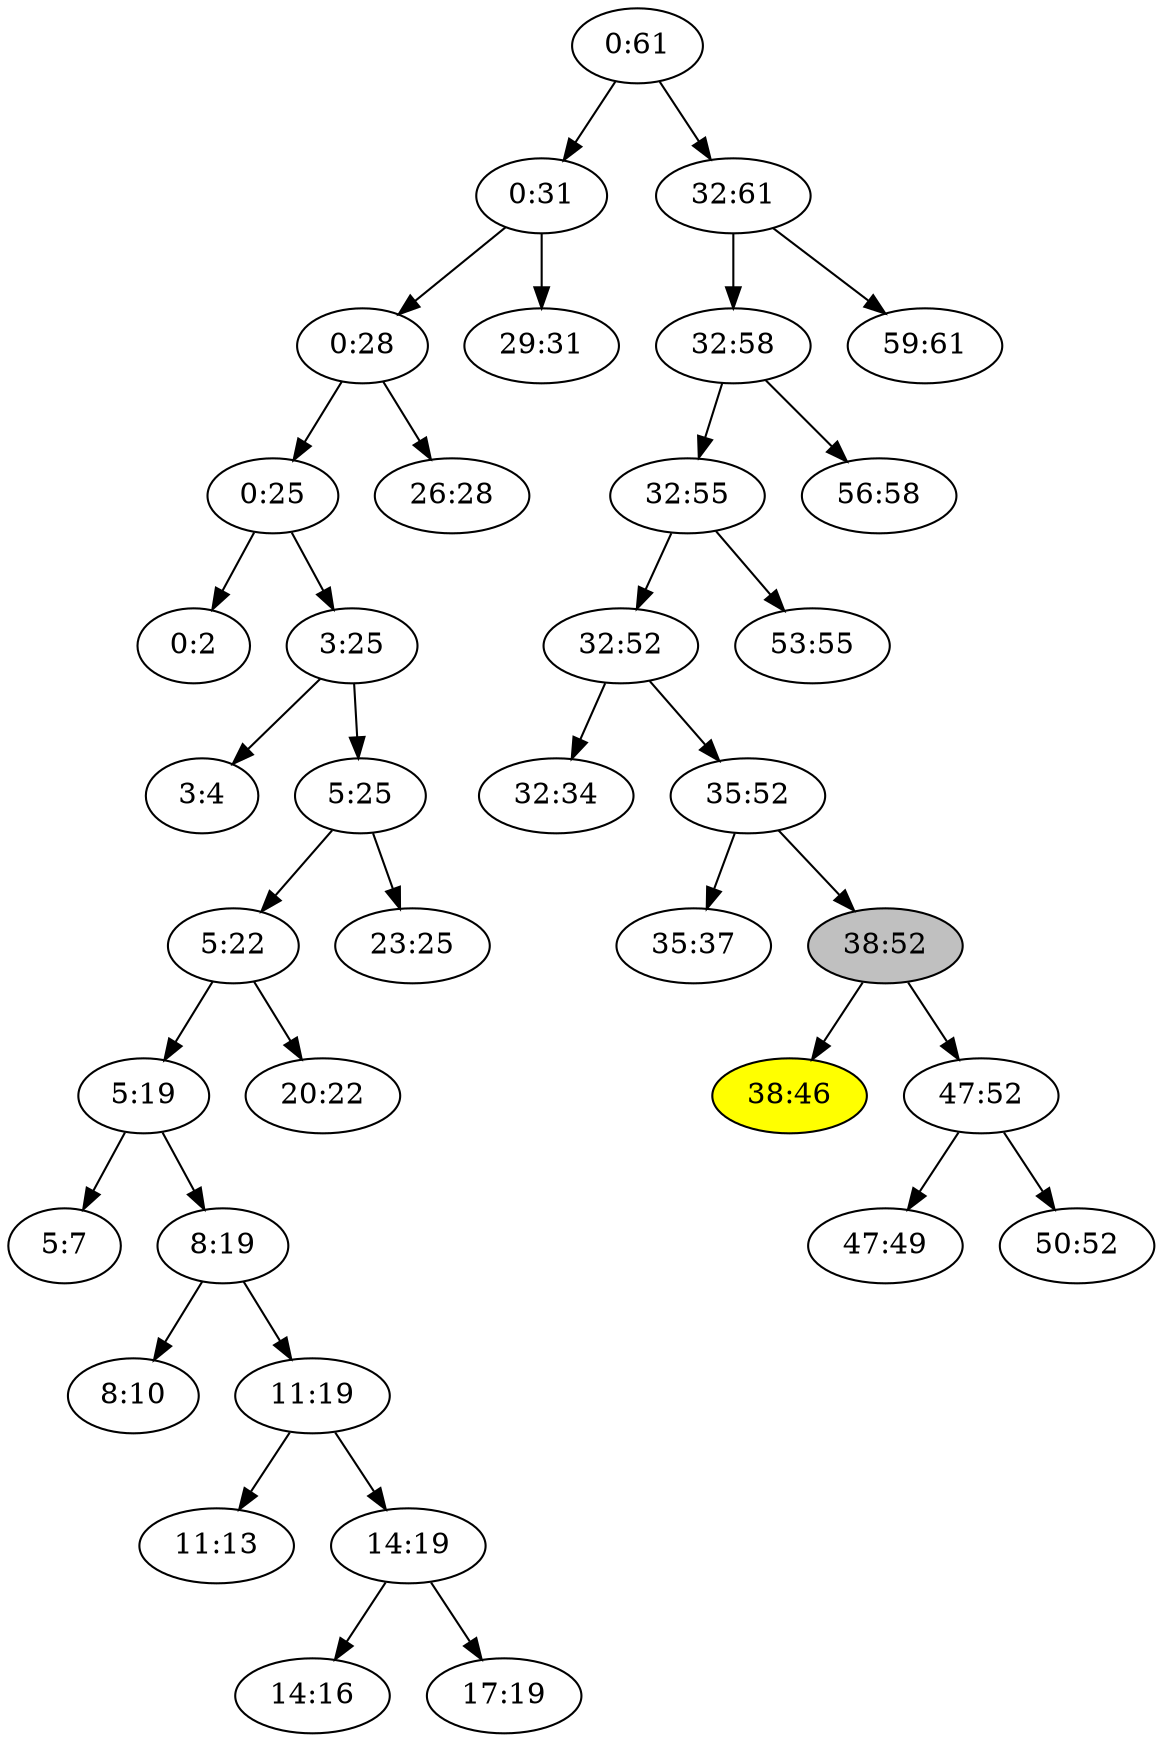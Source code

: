 digraph "big-i38:46" {

/* Nodes */

N_0_61[label="0:61"];
N_0_31[label="0:31"];
N_0_28[label="0:28"];
N_0_25[label="0:25"];
N_0_2[label="0:2"];
N_3_25[label="3:25"];
N_3_4[label="3:4"];
N_5_25[label="5:25"];
N_5_22[label="5:22"];
N_5_19[label="5:19"];
N_5_7[label="5:7"];
N_8_19[label="8:19"];
N_8_10[label="8:10"];
N_11_19[label="11:19"];
N_11_13[label="11:13"];
N_14_19[label="14:19"];
N_14_16[label="14:16"];
N_17_19[label="17:19"];
N_20_22[label="20:22"];
N_23_25[label="23:25"];
N_26_28[label="26:28"];
N_29_31[label="29:31"];
N_32_61[label="32:61"];
N_32_58[label="32:58"];
N_32_55[label="32:55"];
N_32_52[label="32:52"];
N_32_34[label="32:34"];
N_35_52[label="35:52"];
N_35_37[label="35:37"];
N_38_52[label="38:52"][style="filled"][fillcolor="grey"];
N_38_46[label="38:46"][style="filled"][fillcolor="yellow"];
N_47_52[label="47:52"];
N_47_49[label="47:49"];
N_50_52[label="50:52"];
N_53_55[label="53:55"];
N_56_58[label="56:58"];
N_59_61[label="59:61"];

/* Edges */

N_0_25 -> N_0_2;
N_3_25 -> N_3_4;
N_5_19 -> N_5_7;
N_8_19 -> N_8_10;
N_11_19 -> N_11_13;
N_14_19 -> N_14_16;
N_14_19 -> N_17_19;
N_11_19 -> N_14_19;
N_8_19 -> N_11_19;
N_5_19 -> N_8_19;
N_5_22 -> N_5_19;
N_5_22 -> N_20_22;
N_5_25 -> N_5_22;
N_5_25 -> N_23_25;
N_3_25 -> N_5_25;
N_0_25 -> N_3_25;
N_0_28 -> N_0_25;
N_0_28 -> N_26_28;
N_0_31 -> N_0_28;
N_0_31 -> N_29_31;
N_0_61 -> N_0_31;
N_32_52 -> N_32_34;
N_35_52 -> N_35_37;
N_38_52 -> N_38_46;
N_47_52 -> N_47_49;
N_47_52 -> N_50_52;
N_38_52 -> N_47_52;
N_35_52 -> N_38_52;
N_32_52 -> N_35_52;
N_32_55 -> N_32_52;
N_32_55 -> N_53_55;
N_32_58 -> N_32_55;
N_32_58 -> N_56_58;
N_32_61 -> N_32_58;
N_32_61 -> N_59_61;
N_0_61 -> N_32_61;
}

